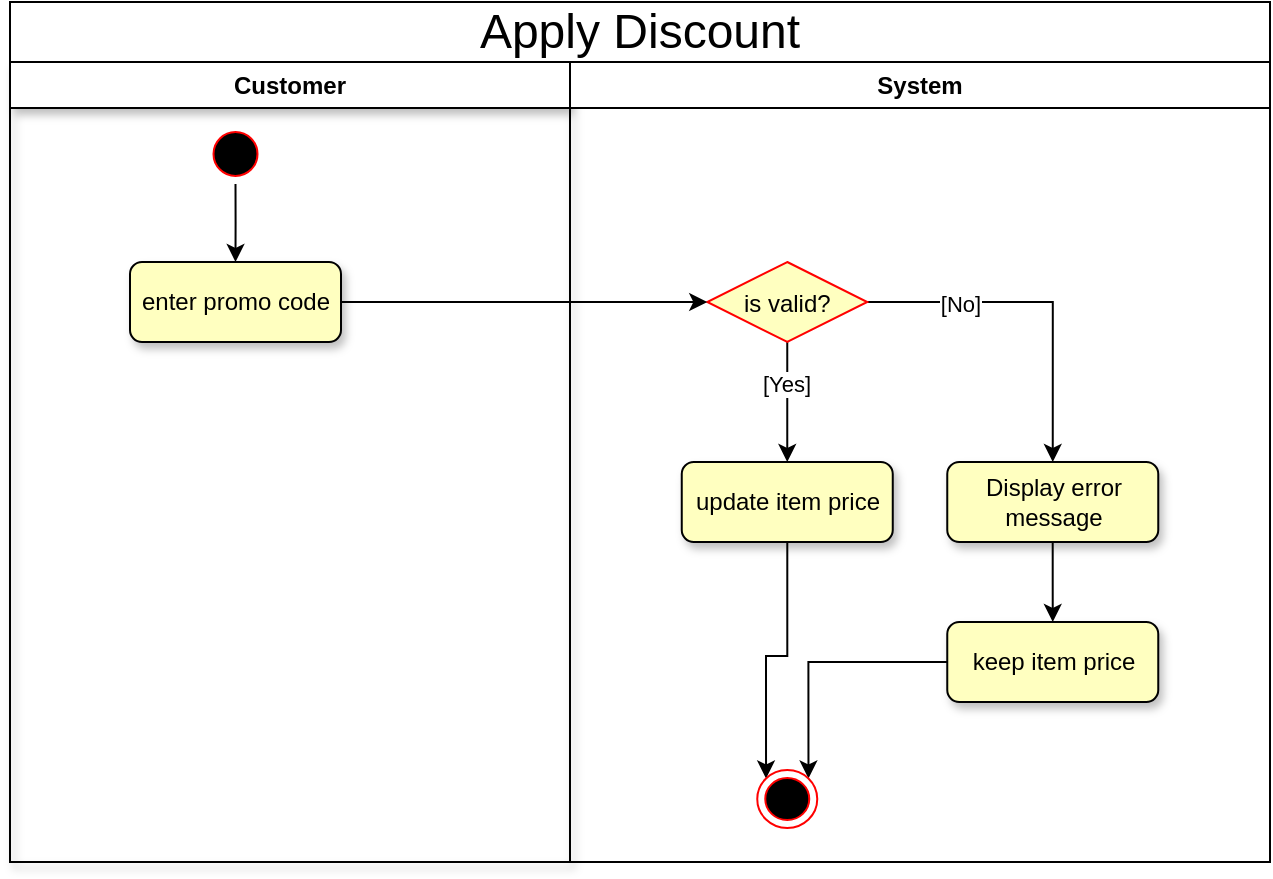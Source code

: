 <mxfile version="24.7.17">
  <diagram name="Page-1" id="YQrAqeVzvDUJnCYxXodb">
    <mxGraphModel dx="989" dy="577" grid="1" gridSize="1" guides="1" tooltips="1" connect="1" arrows="1" fold="1" page="1" pageScale="1" pageWidth="3300" pageHeight="2339" math="0" shadow="0">
      <root>
        <mxCell id="0" />
        <mxCell id="1" parent="0" />
        <mxCell id="Hi6SgGGLOk0A_SMAhc0F-1" value="Customer" style="swimlane;whiteSpace=wrap;shadow=1;fillColor=#FFFFFF;" vertex="1" parent="1">
          <mxGeometry x="410" y="240" width="280" height="400" as="geometry" />
        </mxCell>
        <mxCell id="Hi6SgGGLOk0A_SMAhc0F-58" style="edgeStyle=orthogonalEdgeStyle;rounded=0;orthogonalLoop=1;jettySize=auto;html=1;entryX=0.5;entryY=0;entryDx=0;entryDy=0;" edge="1" parent="Hi6SgGGLOk0A_SMAhc0F-1" source="Hi6SgGGLOk0A_SMAhc0F-14" target="Hi6SgGGLOk0A_SMAhc0F-25">
          <mxGeometry relative="1" as="geometry" />
        </mxCell>
        <mxCell id="Hi6SgGGLOk0A_SMAhc0F-14" value="" style="ellipse;shape=startState;fillColor=#000000;strokeColor=#ff0000;" vertex="1" parent="Hi6SgGGLOk0A_SMAhc0F-1">
          <mxGeometry x="97.75" y="31" width="30" height="30" as="geometry" />
        </mxCell>
        <mxCell id="Hi6SgGGLOk0A_SMAhc0F-25" value="enter promo code" style="rounded=1;whiteSpace=wrap;html=1;fillColor=#FFFFC0;shadow=1;" vertex="1" parent="Hi6SgGGLOk0A_SMAhc0F-1">
          <mxGeometry x="60" y="100" width="105.5" height="40" as="geometry" />
        </mxCell>
        <mxCell id="Hi6SgGGLOk0A_SMAhc0F-12" value="System" style="swimlane;whiteSpace=wrap;fillColor=#FFFFFF;" vertex="1" parent="1">
          <mxGeometry x="690" y="240" width="350" height="400" as="geometry" />
        </mxCell>
        <mxCell id="Hi6SgGGLOk0A_SMAhc0F-35" style="edgeStyle=orthogonalEdgeStyle;rounded=0;orthogonalLoop=1;jettySize=auto;html=1;entryX=0.5;entryY=0;entryDx=0;entryDy=0;" edge="1" parent="Hi6SgGGLOk0A_SMAhc0F-12" source="Hi6SgGGLOk0A_SMAhc0F-26" target="Hi6SgGGLOk0A_SMAhc0F-34">
          <mxGeometry relative="1" as="geometry" />
        </mxCell>
        <mxCell id="Hi6SgGGLOk0A_SMAhc0F-37" value="[No]" style="edgeLabel;html=1;align=center;verticalAlign=middle;resizable=0;points=[];" vertex="1" connectable="0" parent="Hi6SgGGLOk0A_SMAhc0F-35">
          <mxGeometry x="-0.468" y="-1" relative="1" as="geometry">
            <mxPoint as="offset" />
          </mxGeometry>
        </mxCell>
        <mxCell id="Hi6SgGGLOk0A_SMAhc0F-49" style="edgeStyle=orthogonalEdgeStyle;rounded=0;orthogonalLoop=1;jettySize=auto;html=1;entryX=0.5;entryY=0;entryDx=0;entryDy=0;" edge="1" parent="Hi6SgGGLOk0A_SMAhc0F-12" source="Hi6SgGGLOk0A_SMAhc0F-26" target="Hi6SgGGLOk0A_SMAhc0F-27">
          <mxGeometry relative="1" as="geometry" />
        </mxCell>
        <mxCell id="Hi6SgGGLOk0A_SMAhc0F-50" value="[Yes]" style="edgeLabel;html=1;align=center;verticalAlign=middle;resizable=0;points=[];" vertex="1" connectable="0" parent="Hi6SgGGLOk0A_SMAhc0F-49">
          <mxGeometry x="-0.3" y="-1" relative="1" as="geometry">
            <mxPoint as="offset" />
          </mxGeometry>
        </mxCell>
        <mxCell id="Hi6SgGGLOk0A_SMAhc0F-26" value="is valid?" style="rhombus;fillColor=#FFFFC0;strokeColor=#ff0000;" vertex="1" parent="Hi6SgGGLOk0A_SMAhc0F-12">
          <mxGeometry x="68.63" y="100" width="80" height="40" as="geometry" />
        </mxCell>
        <mxCell id="Hi6SgGGLOk0A_SMAhc0F-60" style="edgeStyle=orthogonalEdgeStyle;rounded=0;orthogonalLoop=1;jettySize=auto;html=1;entryX=0;entryY=0;entryDx=0;entryDy=0;" edge="1" parent="Hi6SgGGLOk0A_SMAhc0F-12" source="Hi6SgGGLOk0A_SMAhc0F-27" target="Hi6SgGGLOk0A_SMAhc0F-11">
          <mxGeometry relative="1" as="geometry" />
        </mxCell>
        <mxCell id="Hi6SgGGLOk0A_SMAhc0F-27" value="update item price" style="rounded=1;whiteSpace=wrap;html=1;fillColor=#FFFFC0;shadow=1;" vertex="1" parent="Hi6SgGGLOk0A_SMAhc0F-12">
          <mxGeometry x="55.88" y="200" width="105.5" height="40" as="geometry" />
        </mxCell>
        <mxCell id="Hi6SgGGLOk0A_SMAhc0F-61" style="edgeStyle=orthogonalEdgeStyle;rounded=0;orthogonalLoop=1;jettySize=auto;html=1;entryX=1;entryY=0;entryDx=0;entryDy=0;" edge="1" parent="Hi6SgGGLOk0A_SMAhc0F-12" source="Hi6SgGGLOk0A_SMAhc0F-33" target="Hi6SgGGLOk0A_SMAhc0F-11">
          <mxGeometry relative="1" as="geometry" />
        </mxCell>
        <mxCell id="Hi6SgGGLOk0A_SMAhc0F-33" value="keep item price" style="rounded=1;whiteSpace=wrap;html=1;fillColor=#FFFFC0;shadow=1;" vertex="1" parent="Hi6SgGGLOk0A_SMAhc0F-12">
          <mxGeometry x="188.63" y="280" width="105.5" height="40" as="geometry" />
        </mxCell>
        <mxCell id="Hi6SgGGLOk0A_SMAhc0F-36" style="edgeStyle=orthogonalEdgeStyle;rounded=0;orthogonalLoop=1;jettySize=auto;html=1;entryX=0.5;entryY=0;entryDx=0;entryDy=0;" edge="1" parent="Hi6SgGGLOk0A_SMAhc0F-12" source="Hi6SgGGLOk0A_SMAhc0F-34" target="Hi6SgGGLOk0A_SMAhc0F-33">
          <mxGeometry relative="1" as="geometry" />
        </mxCell>
        <mxCell id="Hi6SgGGLOk0A_SMAhc0F-34" value="Display error message" style="rounded=1;whiteSpace=wrap;html=1;fillColor=#FFFFC0;shadow=1;" vertex="1" parent="Hi6SgGGLOk0A_SMAhc0F-12">
          <mxGeometry x="188.63" y="200" width="105.5" height="40" as="geometry" />
        </mxCell>
        <mxCell id="Hi6SgGGLOk0A_SMAhc0F-11" value="" style="ellipse;shape=endState;fillColor=#000000;strokeColor=#ff0000" vertex="1" parent="Hi6SgGGLOk0A_SMAhc0F-12">
          <mxGeometry x="93.63" y="354" width="30" height="29" as="geometry" />
        </mxCell>
        <mxCell id="Hi6SgGGLOk0A_SMAhc0F-22" value="&lt;span style=&quot;font-size: 24px; text-wrap: nowrap;&quot;&gt;Apply Discount&lt;/span&gt;" style="rounded=0;whiteSpace=wrap;html=1;" vertex="1" parent="1">
          <mxGeometry x="410" y="210" width="630" height="30" as="geometry" />
        </mxCell>
        <mxCell id="Hi6SgGGLOk0A_SMAhc0F-57" style="edgeStyle=orthogonalEdgeStyle;rounded=0;orthogonalLoop=1;jettySize=auto;html=1;entryX=0;entryY=0.5;entryDx=0;entryDy=0;" edge="1" parent="1" source="Hi6SgGGLOk0A_SMAhc0F-25" target="Hi6SgGGLOk0A_SMAhc0F-26">
          <mxGeometry relative="1" as="geometry" />
        </mxCell>
      </root>
    </mxGraphModel>
  </diagram>
</mxfile>
